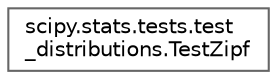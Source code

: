 digraph "Graphical Class Hierarchy"
{
 // LATEX_PDF_SIZE
  bgcolor="transparent";
  edge [fontname=Helvetica,fontsize=10,labelfontname=Helvetica,labelfontsize=10];
  node [fontname=Helvetica,fontsize=10,shape=box,height=0.2,width=0.4];
  rankdir="LR";
  Node0 [id="Node000000",label="scipy.stats.tests.test\l_distributions.TestZipf",height=0.2,width=0.4,color="grey40", fillcolor="white", style="filled",URL="$de/d07/classscipy_1_1stats_1_1tests_1_1test__distributions_1_1TestZipf.html",tooltip=" "];
}
